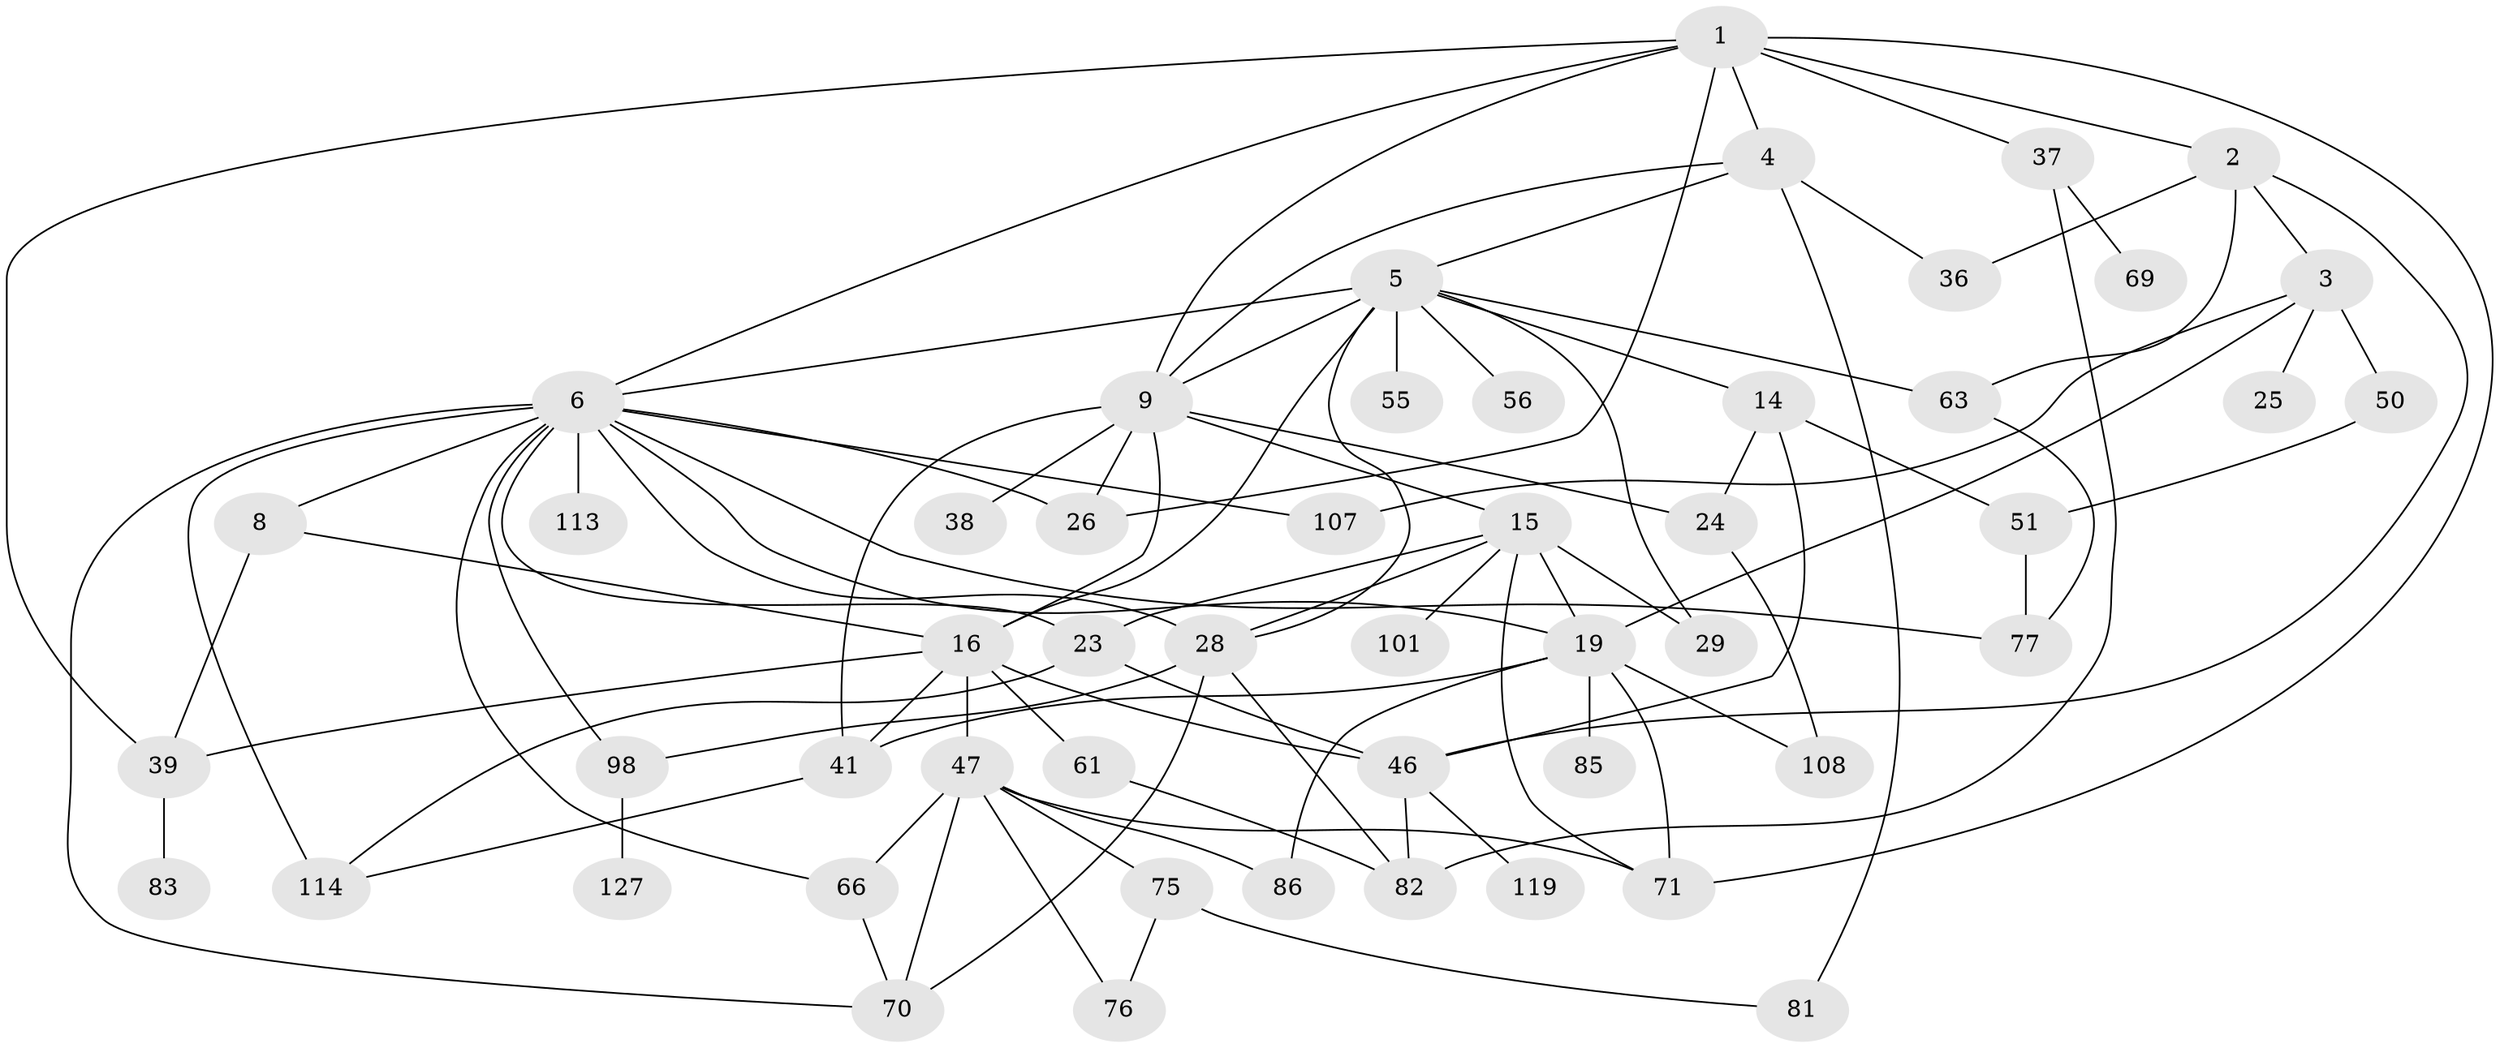 // original degree distribution, {6: 0.023255813953488372, 5: 0.06976744186046512, 3: 0.24806201550387597, 7: 0.007751937984496124, 8: 0.007751937984496124, 4: 0.14728682170542637, 1: 0.18604651162790697, 2: 0.31007751937984496}
// Generated by graph-tools (version 1.1) at 2025/16/03/04/25 18:16:59]
// undirected, 51 vertices, 94 edges
graph export_dot {
graph [start="1"]
  node [color=gray90,style=filled];
  1 [super="+10+31"];
  2;
  3 [super="+11"];
  4 [super="+20"];
  5 [super="+93+48+7"];
  6 [super="+87+13"];
  8 [super="+97+43"];
  9 [super="+102+33+12"];
  14 [super="+94+22"];
  15 [super="+44"];
  16 [super="+45+34"];
  19 [super="+52"];
  23 [super="+42+64"];
  24 [super="+73+57"];
  25;
  26 [super="+104"];
  28 [super="+32"];
  29;
  36;
  37;
  38;
  39 [super="+53"];
  41 [super="+74"];
  46 [super="+60+90"];
  47 [super="+49+68"];
  50;
  51 [super="+54"];
  55;
  56;
  61;
  63 [super="+80"];
  66 [super="+103"];
  69 [super="+88"];
  70 [super="+124+99+89"];
  71 [super="+123+115"];
  75;
  76 [super="+112+110"];
  77 [super="+84"];
  81 [super="+129"];
  82 [super="+128"];
  83;
  85 [super="+126"];
  86;
  98 [super="+109+117"];
  101 [super="+118"];
  107;
  108;
  113;
  114;
  119;
  127;
  1 -- 2;
  1 -- 4;
  1 -- 6;
  1 -- 9;
  1 -- 37;
  1 -- 39;
  1 -- 71;
  1 -- 26;
  2 -- 3;
  2 -- 36;
  2 -- 63;
  2 -- 46;
  3 -- 19;
  3 -- 107;
  3 -- 25;
  3 -- 50;
  4 -- 5;
  4 -- 81;
  4 -- 36;
  4 -- 9;
  5 -- 29;
  5 -- 55;
  5 -- 63;
  5 -- 56;
  5 -- 6;
  5 -- 9 [weight=2];
  5 -- 16;
  5 -- 14;
  5 -- 28;
  6 -- 8;
  6 -- 107;
  6 -- 113;
  6 -- 77;
  6 -- 66;
  6 -- 98 [weight=2];
  6 -- 70;
  6 -- 114;
  6 -- 19;
  6 -- 26;
  6 -- 23;
  6 -- 28;
  8 -- 39;
  8 -- 16;
  9 -- 26;
  9 -- 41;
  9 -- 16;
  9 -- 38;
  9 -- 24;
  9 -- 15 [weight=2];
  14 -- 51 [weight=2];
  14 -- 46;
  14 -- 24;
  15 -- 19;
  15 -- 23;
  15 -- 28;
  15 -- 101;
  15 -- 71;
  15 -- 29;
  16 -- 47;
  16 -- 61;
  16 -- 46;
  16 -- 39;
  16 -- 41;
  19 -- 41;
  19 -- 85;
  19 -- 86;
  19 -- 108;
  19 -- 71;
  23 -- 114;
  23 -- 46;
  24 -- 108;
  28 -- 82;
  28 -- 98 [weight=2];
  28 -- 70;
  37 -- 69;
  37 -- 82;
  39 -- 83;
  41 -- 114;
  46 -- 82;
  46 -- 119;
  47 -- 71;
  47 -- 70;
  47 -- 75;
  47 -- 76;
  47 -- 86;
  47 -- 66;
  50 -- 51;
  51 -- 77;
  61 -- 82;
  63 -- 77;
  66 -- 70;
  75 -- 81;
  75 -- 76;
  98 -- 127;
}
